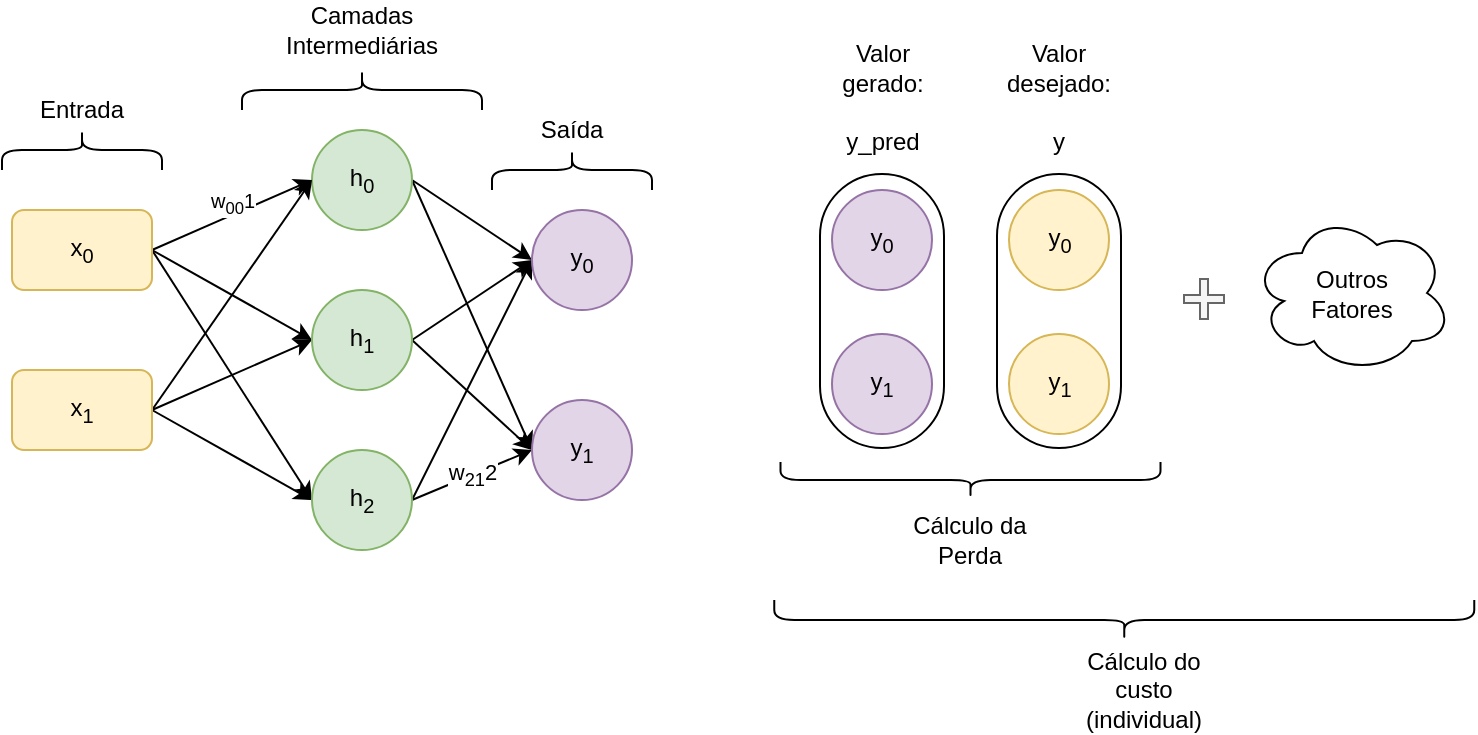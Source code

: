 <mxfile version="14.5.8" type="device"><diagram id="C5RBs43oDa-KdzZeNtuy" name="Page-1"><mxGraphModel dx="2062" dy="1123" grid="1" gridSize="10" guides="1" tooltips="1" connect="1" arrows="1" fold="1" page="1" pageScale="1" pageWidth="827" pageHeight="1169" math="0" shadow="0"><root><mxCell id="WIyWlLk6GJQsqaUBKTNV-0"/><mxCell id="WIyWlLk6GJQsqaUBKTNV-1" parent="WIyWlLk6GJQsqaUBKTNV-0"/><mxCell id="YqOjTRGCyUqFa4Sz_53A-9" style="orthogonalLoop=1;jettySize=auto;html=1;rounded=0;entryX=0;entryY=0.5;entryDx=0;entryDy=0;exitX=1;exitY=0.5;exitDx=0;exitDy=0;" edge="1" parent="WIyWlLk6GJQsqaUBKTNV-1" source="YqOjTRGCyUqFa4Sz_53A-0" target="YqOjTRGCyUqFa4Sz_53A-6"><mxGeometry relative="1" as="geometry"><mxPoint x="250" y="160" as="sourcePoint"/></mxGeometry></mxCell><mxCell id="YqOjTRGCyUqFa4Sz_53A-10" style="edgeStyle=none;rounded=0;orthogonalLoop=1;jettySize=auto;html=1;exitX=1;exitY=0.5;exitDx=0;exitDy=0;entryX=0;entryY=0.5;entryDx=0;entryDy=0;" edge="1" parent="WIyWlLk6GJQsqaUBKTNV-1" source="YqOjTRGCyUqFa4Sz_53A-0" target="YqOjTRGCyUqFa4Sz_53A-5"><mxGeometry relative="1" as="geometry"/></mxCell><mxCell id="YqOjTRGCyUqFa4Sz_53A-0" value="h&lt;sub&gt;0&lt;/sub&gt;" style="ellipse;whiteSpace=wrap;html=1;aspect=fixed;fillColor=#d5e8d4;strokeColor=#82b366;" vertex="1" parent="WIyWlLk6GJQsqaUBKTNV-1"><mxGeometry x="190" y="150" width="50" height="50" as="geometry"/></mxCell><mxCell id="YqOjTRGCyUqFa4Sz_53A-20" value="&lt;font size=&quot;1&quot;&gt;w&lt;sub&gt;00&lt;/sub&gt;1&lt;/font&gt;" style="edgeStyle=none;rounded=0;orthogonalLoop=1;jettySize=auto;html=1;exitX=1;exitY=0.5;exitDx=0;exitDy=0;entryX=0;entryY=0.5;entryDx=0;entryDy=0;" edge="1" parent="WIyWlLk6GJQsqaUBKTNV-1" source="YqOjTRGCyUqFa4Sz_53A-1" target="YqOjTRGCyUqFa4Sz_53A-0"><mxGeometry x="0.08" y="7" relative="1" as="geometry"><mxPoint y="1" as="offset"/></mxGeometry></mxCell><mxCell id="YqOjTRGCyUqFa4Sz_53A-21" style="edgeStyle=none;rounded=0;orthogonalLoop=1;jettySize=auto;html=1;exitX=1;exitY=0.5;exitDx=0;exitDy=0;entryX=0;entryY=0.5;entryDx=0;entryDy=0;" edge="1" parent="WIyWlLk6GJQsqaUBKTNV-1" source="YqOjTRGCyUqFa4Sz_53A-1" target="YqOjTRGCyUqFa4Sz_53A-3"><mxGeometry relative="1" as="geometry"/></mxCell><mxCell id="YqOjTRGCyUqFa4Sz_53A-25" style="edgeStyle=none;rounded=0;orthogonalLoop=1;jettySize=auto;html=1;exitX=1;exitY=0.5;exitDx=0;exitDy=0;entryX=0;entryY=0.5;entryDx=0;entryDy=0;" edge="1" parent="WIyWlLk6GJQsqaUBKTNV-1" source="YqOjTRGCyUqFa4Sz_53A-1" target="YqOjTRGCyUqFa4Sz_53A-4"><mxGeometry relative="1" as="geometry"/></mxCell><mxCell id="YqOjTRGCyUqFa4Sz_53A-1" value="x&lt;sub&gt;0&lt;/sub&gt;" style="rounded=1;whiteSpace=wrap;html=1;fillColor=#fff2cc;strokeColor=#d6b656;" vertex="1" parent="WIyWlLk6GJQsqaUBKTNV-1"><mxGeometry x="40" y="190" width="70" height="40" as="geometry"/></mxCell><mxCell id="YqOjTRGCyUqFa4Sz_53A-22" style="edgeStyle=none;rounded=0;orthogonalLoop=1;jettySize=auto;html=1;exitX=1;exitY=0.5;exitDx=0;exitDy=0;entryX=0;entryY=0.5;entryDx=0;entryDy=0;" edge="1" parent="WIyWlLk6GJQsqaUBKTNV-1" source="YqOjTRGCyUqFa4Sz_53A-2" target="YqOjTRGCyUqFa4Sz_53A-4"><mxGeometry relative="1" as="geometry"/></mxCell><mxCell id="YqOjTRGCyUqFa4Sz_53A-23" style="edgeStyle=none;rounded=0;orthogonalLoop=1;jettySize=auto;html=1;exitX=1;exitY=0.5;exitDx=0;exitDy=0;entryX=0;entryY=0.5;entryDx=0;entryDy=0;" edge="1" parent="WIyWlLk6GJQsqaUBKTNV-1" source="YqOjTRGCyUqFa4Sz_53A-2" target="YqOjTRGCyUqFa4Sz_53A-3"><mxGeometry relative="1" as="geometry"/></mxCell><mxCell id="YqOjTRGCyUqFa4Sz_53A-24" style="edgeStyle=none;rounded=0;orthogonalLoop=1;jettySize=auto;html=1;exitX=1;exitY=0.5;exitDx=0;exitDy=0;entryX=0;entryY=0.5;entryDx=0;entryDy=0;" edge="1" parent="WIyWlLk6GJQsqaUBKTNV-1" source="YqOjTRGCyUqFa4Sz_53A-2" target="YqOjTRGCyUqFa4Sz_53A-0"><mxGeometry relative="1" as="geometry"/></mxCell><mxCell id="YqOjTRGCyUqFa4Sz_53A-2" value="x&lt;sub&gt;1&lt;/sub&gt;" style="rounded=1;whiteSpace=wrap;html=1;fillColor=#fff2cc;strokeColor=#d6b656;" vertex="1" parent="WIyWlLk6GJQsqaUBKTNV-1"><mxGeometry x="40" y="270" width="70" height="40" as="geometry"/></mxCell><mxCell id="YqOjTRGCyUqFa4Sz_53A-11" style="edgeStyle=none;rounded=0;orthogonalLoop=1;jettySize=auto;html=1;exitX=1;exitY=0.5;exitDx=0;exitDy=0;entryX=0;entryY=0.5;entryDx=0;entryDy=0;" edge="1" parent="WIyWlLk6GJQsqaUBKTNV-1" source="YqOjTRGCyUqFa4Sz_53A-3" target="YqOjTRGCyUqFa4Sz_53A-6"><mxGeometry relative="1" as="geometry"/></mxCell><mxCell id="YqOjTRGCyUqFa4Sz_53A-13" style="edgeStyle=none;rounded=0;orthogonalLoop=1;jettySize=auto;html=1;exitX=1;exitY=0.5;exitDx=0;exitDy=0;entryX=0;entryY=0.5;entryDx=0;entryDy=0;" edge="1" parent="WIyWlLk6GJQsqaUBKTNV-1" source="YqOjTRGCyUqFa4Sz_53A-3" target="YqOjTRGCyUqFa4Sz_53A-5"><mxGeometry relative="1" as="geometry"/></mxCell><mxCell id="YqOjTRGCyUqFa4Sz_53A-3" value="h&lt;sub&gt;1&lt;/sub&gt;" style="ellipse;whiteSpace=wrap;html=1;aspect=fixed;fillColor=#d5e8d4;strokeColor=#82b366;" vertex="1" parent="WIyWlLk6GJQsqaUBKTNV-1"><mxGeometry x="190" y="230" width="50" height="50" as="geometry"/></mxCell><mxCell id="YqOjTRGCyUqFa4Sz_53A-12" style="edgeStyle=none;rounded=0;orthogonalLoop=1;jettySize=auto;html=1;exitX=1;exitY=0.5;exitDx=0;exitDy=0;entryX=0;entryY=0.5;entryDx=0;entryDy=0;" edge="1" parent="WIyWlLk6GJQsqaUBKTNV-1" source="YqOjTRGCyUqFa4Sz_53A-4" target="YqOjTRGCyUqFa4Sz_53A-6"><mxGeometry relative="1" as="geometry"/></mxCell><mxCell id="YqOjTRGCyUqFa4Sz_53A-14" value="w&lt;sub&gt;21&lt;/sub&gt;2" style="edgeStyle=none;rounded=0;orthogonalLoop=1;jettySize=auto;html=1;exitX=1;exitY=0.5;exitDx=0;exitDy=0;entryX=0;entryY=0.5;entryDx=0;entryDy=0;" edge="1" parent="WIyWlLk6GJQsqaUBKTNV-1" source="YqOjTRGCyUqFa4Sz_53A-4" target="YqOjTRGCyUqFa4Sz_53A-5"><mxGeometry relative="1" as="geometry"/></mxCell><mxCell id="YqOjTRGCyUqFa4Sz_53A-4" value="h&lt;sub&gt;2&lt;/sub&gt;" style="ellipse;whiteSpace=wrap;html=1;aspect=fixed;fillColor=#d5e8d4;strokeColor=#82b366;" vertex="1" parent="WIyWlLk6GJQsqaUBKTNV-1"><mxGeometry x="190" y="310" width="50" height="50" as="geometry"/></mxCell><mxCell id="YqOjTRGCyUqFa4Sz_53A-5" value="y&lt;sub&gt;1&lt;/sub&gt;" style="ellipse;whiteSpace=wrap;html=1;aspect=fixed;fillColor=#e1d5e7;strokeColor=#9673a6;" vertex="1" parent="WIyWlLk6GJQsqaUBKTNV-1"><mxGeometry x="300" y="285" width="50" height="50" as="geometry"/></mxCell><mxCell id="YqOjTRGCyUqFa4Sz_53A-6" value="y&lt;sub&gt;0&lt;/sub&gt;" style="ellipse;whiteSpace=wrap;html=1;aspect=fixed;fillColor=#e1d5e7;strokeColor=#9673a6;" vertex="1" parent="WIyWlLk6GJQsqaUBKTNV-1"><mxGeometry x="300" y="190" width="50" height="50" as="geometry"/></mxCell><mxCell id="YqOjTRGCyUqFa4Sz_53A-29" value="" style="shape=curlyBracket;whiteSpace=wrap;html=1;rounded=1;rotation=90;textDirection=ltr;flipH=0;flipV=0;" vertex="1" parent="WIyWlLk6GJQsqaUBKTNV-1"><mxGeometry x="205" y="70" width="20" height="120" as="geometry"/></mxCell><mxCell id="YqOjTRGCyUqFa4Sz_53A-33" value="Camadas Intermediárias" style="text;html=1;strokeColor=none;fillColor=none;align=center;verticalAlign=middle;whiteSpace=wrap;rounded=0;" vertex="1" parent="WIyWlLk6GJQsqaUBKTNV-1"><mxGeometry x="195" y="90" width="40" height="20" as="geometry"/></mxCell><mxCell id="YqOjTRGCyUqFa4Sz_53A-34" value="" style="shape=curlyBracket;whiteSpace=wrap;html=1;rounded=1;rotation=90;textDirection=ltr;flipH=0;flipV=0;" vertex="1" parent="WIyWlLk6GJQsqaUBKTNV-1"><mxGeometry x="310" y="130" width="20" height="80" as="geometry"/></mxCell><mxCell id="YqOjTRGCyUqFa4Sz_53A-35" value="Saída" style="text;html=1;strokeColor=none;fillColor=none;align=center;verticalAlign=middle;whiteSpace=wrap;rounded=0;" vertex="1" parent="WIyWlLk6GJQsqaUBKTNV-1"><mxGeometry x="300" y="140" width="40" height="20" as="geometry"/></mxCell><mxCell id="YqOjTRGCyUqFa4Sz_53A-36" value="" style="shape=curlyBracket;whiteSpace=wrap;html=1;rounded=1;rotation=90;textDirection=ltr;flipH=0;flipV=0;" vertex="1" parent="WIyWlLk6GJQsqaUBKTNV-1"><mxGeometry x="65" y="120" width="20" height="80" as="geometry"/></mxCell><mxCell id="YqOjTRGCyUqFa4Sz_53A-37" value="Entrada" style="text;html=1;strokeColor=none;fillColor=none;align=center;verticalAlign=middle;whiteSpace=wrap;rounded=0;" vertex="1" parent="WIyWlLk6GJQsqaUBKTNV-1"><mxGeometry x="55" y="130" width="40" height="20" as="geometry"/></mxCell><mxCell id="YqOjTRGCyUqFa4Sz_53A-39" value="" style="rounded=1;whiteSpace=wrap;html=1;arcSize=50;rotation=-90;" vertex="1" parent="WIyWlLk6GJQsqaUBKTNV-1"><mxGeometry x="406.5" y="209.5" width="137" height="62" as="geometry"/></mxCell><mxCell id="YqOjTRGCyUqFa4Sz_53A-40" value="y&lt;sub&gt;1&lt;/sub&gt;" style="ellipse;whiteSpace=wrap;html=1;aspect=fixed;fillColor=#e1d5e7;strokeColor=#9673a6;" vertex="1" parent="WIyWlLk6GJQsqaUBKTNV-1"><mxGeometry x="450" y="252" width="50" height="50" as="geometry"/></mxCell><mxCell id="YqOjTRGCyUqFa4Sz_53A-41" value="y&lt;sub&gt;0&lt;/sub&gt;" style="ellipse;whiteSpace=wrap;html=1;aspect=fixed;fillColor=#e1d5e7;strokeColor=#9673a6;" vertex="1" parent="WIyWlLk6GJQsqaUBKTNV-1"><mxGeometry x="450" y="180" width="50" height="50" as="geometry"/></mxCell><mxCell id="YqOjTRGCyUqFa4Sz_53A-43" value="" style="rounded=1;whiteSpace=wrap;html=1;arcSize=50;rotation=-90;" vertex="1" parent="WIyWlLk6GJQsqaUBKTNV-1"><mxGeometry x="495" y="209.5" width="137" height="62" as="geometry"/></mxCell><mxCell id="YqOjTRGCyUqFa4Sz_53A-44" value="y&lt;sub&gt;1&lt;/sub&gt;" style="ellipse;whiteSpace=wrap;html=1;aspect=fixed;fillColor=#fff2cc;strokeColor=#d6b656;" vertex="1" parent="WIyWlLk6GJQsqaUBKTNV-1"><mxGeometry x="538.5" y="252" width="50" height="50" as="geometry"/></mxCell><mxCell id="YqOjTRGCyUqFa4Sz_53A-45" value="y&lt;sub&gt;0&lt;/sub&gt;" style="ellipse;whiteSpace=wrap;html=1;aspect=fixed;fillColor=#fff2cc;strokeColor=#d6b656;" vertex="1" parent="WIyWlLk6GJQsqaUBKTNV-1"><mxGeometry x="538.5" y="180" width="50" height="50" as="geometry"/></mxCell><mxCell id="YqOjTRGCyUqFa4Sz_53A-46" value="Valor desejado:&lt;br&gt;&lt;br&gt;y" style="text;html=1;strokeColor=none;fillColor=none;align=center;verticalAlign=bottom;whiteSpace=wrap;rounded=0;" vertex="1" parent="WIyWlLk6GJQsqaUBKTNV-1"><mxGeometry x="530.25" y="95" width="66.5" height="70" as="geometry"/></mxCell><mxCell id="YqOjTRGCyUqFa4Sz_53A-47" value="Valor gerado:&lt;br&gt;&lt;br&gt;y_pred" style="text;html=1;strokeColor=none;fillColor=none;align=center;verticalAlign=bottom;whiteSpace=wrap;rounded=0;" vertex="1" parent="WIyWlLk6GJQsqaUBKTNV-1"><mxGeometry x="441.75" y="95" width="66.5" height="70" as="geometry"/></mxCell><mxCell id="YqOjTRGCyUqFa4Sz_53A-48" value="" style="shape=curlyBracket;whiteSpace=wrap;html=1;rounded=1;rotation=90;textDirection=ltr;flipH=1;flipV=0;" vertex="1" parent="WIyWlLk6GJQsqaUBKTNV-1"><mxGeometry x="510.25" y="230" width="18" height="190" as="geometry"/></mxCell><mxCell id="YqOjTRGCyUqFa4Sz_53A-49" value="Cálculo da Perda" style="text;html=1;strokeColor=none;fillColor=none;align=center;verticalAlign=middle;whiteSpace=wrap;rounded=0;" vertex="1" parent="WIyWlLk6GJQsqaUBKTNV-1"><mxGeometry x="480.38" y="335" width="77.75" height="40" as="geometry"/></mxCell><mxCell id="YqOjTRGCyUqFa4Sz_53A-50" value="Outros &lt;br&gt;Fatores" style="ellipse;shape=cloud;whiteSpace=wrap;html=1;" vertex="1" parent="WIyWlLk6GJQsqaUBKTNV-1"><mxGeometry x="660" y="191.5" width="100" height="80" as="geometry"/></mxCell><mxCell id="YqOjTRGCyUqFa4Sz_53A-51" value="" style="shape=cross;whiteSpace=wrap;html=1;fillColor=#f5f5f5;strokeColor=#666666;fontColor=#333333;" vertex="1" parent="WIyWlLk6GJQsqaUBKTNV-1"><mxGeometry x="626" y="224.5" width="20" height="20" as="geometry"/></mxCell><mxCell id="YqOjTRGCyUqFa4Sz_53A-53" value="" style="shape=curlyBracket;whiteSpace=wrap;html=1;rounded=1;rotation=90;textDirection=ltr;flipH=1;flipV=0;" vertex="1" parent="WIyWlLk6GJQsqaUBKTNV-1"><mxGeometry x="586.13" y="220" width="20" height="350" as="geometry"/></mxCell><mxCell id="YqOjTRGCyUqFa4Sz_53A-54" value="Cálculo do custo (individual)" style="text;html=1;strokeColor=none;fillColor=none;align=center;verticalAlign=middle;whiteSpace=wrap;rounded=0;" vertex="1" parent="WIyWlLk6GJQsqaUBKTNV-1"><mxGeometry x="566.25" y="410" width="79.75" height="40" as="geometry"/></mxCell></root></mxGraphModel></diagram></mxfile>